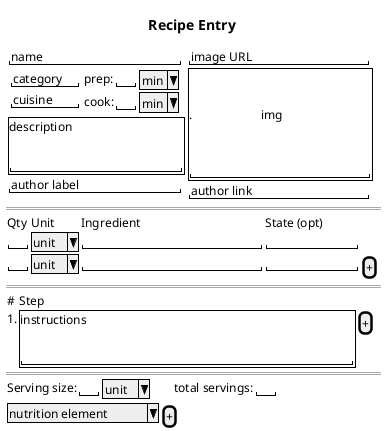 @startuml key
salt
title Recipe Entry
{
  {
    {
      "name                 "
      {
        {
          "category"
          "cuisine "
        } | 
        {
          prep: | "  " | ^min^
          cook: | "  " | ^min^
        }
      }
      {+
        description
        .
        "                     "
      }
      "author label         "
    } | 
    {
      "image URL             "
      {+
        .
        .
        .                      img
        .
        .
        "                      "
      }
      "author link           "
    }
  }
  ==
  {
    Qty | Unit | Ingredient | State (opt)
    "  " | ^unit^ | "                      " | "           " | .
    "  " | ^unit^ | "                      " | "           " | [+]
  }
  ==
  {
     # | Step
    1. | {+
           instructions
           .
           "                                         "
         } | [+]

  }
  ==
  {
    Serving size: | "  " | ^unit^ | . | . | . | . | total servings: | "  "
  }
  {
    ^nutrition element^ | [+]
  }
}
@enduml